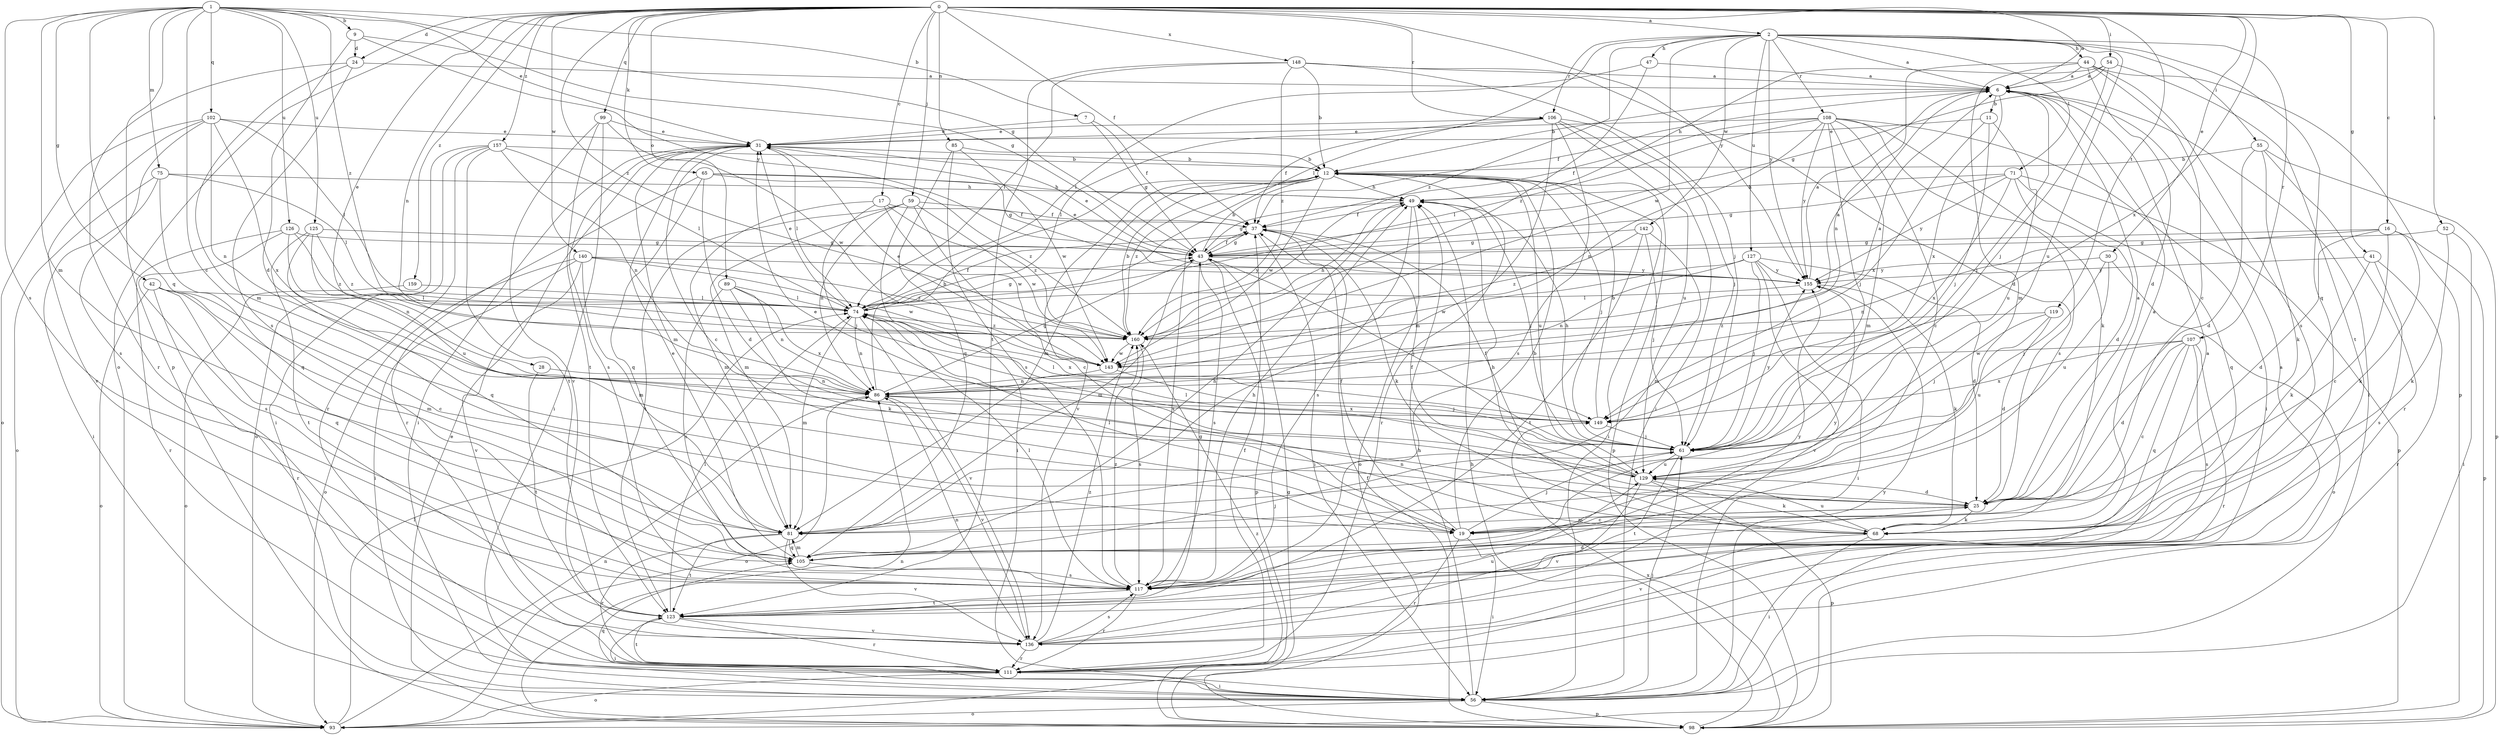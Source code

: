 strict digraph  {
0;
1;
2;
6;
7;
9;
11;
12;
16;
17;
19;
24;
25;
28;
30;
31;
37;
41;
42;
43;
44;
47;
49;
52;
54;
55;
56;
59;
61;
65;
68;
71;
74;
75;
81;
85;
86;
89;
93;
98;
99;
102;
105;
106;
107;
108;
111;
117;
119;
123;
125;
126;
127;
129;
136;
140;
142;
143;
148;
149;
155;
157;
159;
160;
0 -> 2  [label=a];
0 -> 6  [label=a];
0 -> 16  [label=c];
0 -> 17  [label=c];
0 -> 24  [label=d];
0 -> 28  [label=e];
0 -> 30  [label=e];
0 -> 37  [label=f];
0 -> 41  [label=g];
0 -> 52  [label=i];
0 -> 54  [label=i];
0 -> 59  [label=j];
0 -> 65  [label=k];
0 -> 85  [label=n];
0 -> 86  [label=n];
0 -> 89  [label=o];
0 -> 93  [label=o];
0 -> 99  [label=q];
0 -> 106  [label=r];
0 -> 119  [label=t];
0 -> 140  [label=w];
0 -> 148  [label=x];
0 -> 149  [label=x];
0 -> 155  [label=y];
0 -> 157  [label=z];
0 -> 159  [label=z];
0 -> 160  [label=z];
1 -> 7  [label=b];
1 -> 9  [label=b];
1 -> 19  [label=c];
1 -> 31  [label=e];
1 -> 42  [label=g];
1 -> 43  [label=g];
1 -> 75  [label=m];
1 -> 81  [label=m];
1 -> 98  [label=p];
1 -> 102  [label=q];
1 -> 105  [label=q];
1 -> 117  [label=s];
1 -> 125  [label=u];
1 -> 126  [label=u];
1 -> 160  [label=z];
2 -> 6  [label=a];
2 -> 44  [label=h];
2 -> 47  [label=h];
2 -> 55  [label=i];
2 -> 71  [label=l];
2 -> 74  [label=l];
2 -> 105  [label=q];
2 -> 106  [label=r];
2 -> 107  [label=r];
2 -> 108  [label=r];
2 -> 127  [label=u];
2 -> 129  [label=u];
2 -> 142  [label=w];
2 -> 143  [label=w];
2 -> 155  [label=y];
2 -> 160  [label=z];
6 -> 11  [label=b];
6 -> 12  [label=b];
6 -> 37  [label=f];
6 -> 56  [label=i];
6 -> 61  [label=j];
6 -> 149  [label=x];
7 -> 31  [label=e];
7 -> 37  [label=f];
7 -> 43  [label=g];
9 -> 24  [label=d];
9 -> 25  [label=d];
9 -> 43  [label=g];
9 -> 155  [label=y];
11 -> 31  [label=e];
11 -> 61  [label=j];
11 -> 129  [label=u];
11 -> 149  [label=x];
12 -> 49  [label=h];
12 -> 56  [label=i];
12 -> 61  [label=j];
12 -> 81  [label=m];
12 -> 98  [label=p];
12 -> 111  [label=r];
12 -> 129  [label=u];
12 -> 136  [label=v];
12 -> 143  [label=w];
12 -> 160  [label=z];
16 -> 19  [label=c];
16 -> 25  [label=d];
16 -> 43  [label=g];
16 -> 68  [label=k];
16 -> 86  [label=n];
16 -> 98  [label=p];
17 -> 37  [label=f];
17 -> 61  [label=j];
17 -> 81  [label=m];
17 -> 143  [label=w];
17 -> 160  [label=z];
19 -> 12  [label=b];
19 -> 37  [label=f];
19 -> 56  [label=i];
19 -> 61  [label=j];
19 -> 74  [label=l];
19 -> 111  [label=r];
24 -> 6  [label=a];
24 -> 81  [label=m];
24 -> 111  [label=r];
24 -> 117  [label=s];
25 -> 6  [label=a];
25 -> 19  [label=c];
25 -> 37  [label=f];
25 -> 68  [label=k];
25 -> 81  [label=m];
28 -> 86  [label=n];
28 -> 123  [label=t];
30 -> 61  [label=j];
30 -> 93  [label=o];
30 -> 129  [label=u];
30 -> 155  [label=y];
31 -> 12  [label=b];
31 -> 19  [label=c];
31 -> 56  [label=i];
31 -> 74  [label=l];
31 -> 81  [label=m];
31 -> 117  [label=s];
37 -> 43  [label=g];
37 -> 56  [label=i];
37 -> 68  [label=k];
37 -> 117  [label=s];
41 -> 68  [label=k];
41 -> 111  [label=r];
41 -> 117  [label=s];
41 -> 155  [label=y];
42 -> 19  [label=c];
42 -> 74  [label=l];
42 -> 81  [label=m];
42 -> 93  [label=o];
42 -> 105  [label=q];
42 -> 111  [label=r];
43 -> 12  [label=b];
43 -> 31  [label=e];
43 -> 37  [label=f];
43 -> 61  [label=j];
43 -> 81  [label=m];
43 -> 98  [label=p];
43 -> 117  [label=s];
43 -> 155  [label=y];
44 -> 6  [label=a];
44 -> 19  [label=c];
44 -> 25  [label=d];
44 -> 81  [label=m];
44 -> 86  [label=n];
44 -> 98  [label=p];
44 -> 117  [label=s];
47 -> 6  [label=a];
47 -> 74  [label=l];
47 -> 160  [label=z];
49 -> 37  [label=f];
49 -> 43  [label=g];
49 -> 61  [label=j];
49 -> 93  [label=o];
49 -> 117  [label=s];
52 -> 43  [label=g];
52 -> 56  [label=i];
52 -> 68  [label=k];
54 -> 6  [label=a];
54 -> 43  [label=g];
54 -> 49  [label=h];
54 -> 61  [label=j];
54 -> 123  [label=t];
55 -> 12  [label=b];
55 -> 25  [label=d];
55 -> 68  [label=k];
55 -> 98  [label=p];
55 -> 111  [label=r];
56 -> 49  [label=h];
56 -> 61  [label=j];
56 -> 93  [label=o];
56 -> 98  [label=p];
56 -> 105  [label=q];
56 -> 155  [label=y];
59 -> 19  [label=c];
59 -> 37  [label=f];
59 -> 56  [label=i];
59 -> 81  [label=m];
59 -> 86  [label=n];
59 -> 123  [label=t];
59 -> 143  [label=w];
61 -> 49  [label=h];
61 -> 123  [label=t];
61 -> 129  [label=u];
61 -> 155  [label=y];
65 -> 25  [label=d];
65 -> 43  [label=g];
65 -> 49  [label=h];
65 -> 105  [label=q];
65 -> 111  [label=r];
65 -> 160  [label=z];
68 -> 6  [label=a];
68 -> 49  [label=h];
68 -> 56  [label=i];
68 -> 86  [label=n];
68 -> 129  [label=u];
68 -> 136  [label=v];
71 -> 25  [label=d];
71 -> 43  [label=g];
71 -> 49  [label=h];
71 -> 98  [label=p];
71 -> 105  [label=q];
71 -> 149  [label=x];
71 -> 155  [label=y];
74 -> 31  [label=e];
74 -> 37  [label=f];
74 -> 43  [label=g];
74 -> 81  [label=m];
74 -> 86  [label=n];
74 -> 136  [label=v];
74 -> 149  [label=x];
74 -> 160  [label=z];
75 -> 49  [label=h];
75 -> 56  [label=i];
75 -> 74  [label=l];
75 -> 93  [label=o];
75 -> 105  [label=q];
81 -> 105  [label=q];
81 -> 111  [label=r];
81 -> 123  [label=t];
81 -> 136  [label=v];
85 -> 12  [label=b];
85 -> 105  [label=q];
85 -> 117  [label=s];
85 -> 143  [label=w];
86 -> 12  [label=b];
86 -> 43  [label=g];
86 -> 93  [label=o];
86 -> 136  [label=v];
86 -> 149  [label=x];
89 -> 68  [label=k];
89 -> 74  [label=l];
89 -> 86  [label=n];
89 -> 117  [label=s];
89 -> 149  [label=x];
93 -> 74  [label=l];
93 -> 86  [label=n];
98 -> 31  [label=e];
98 -> 37  [label=f];
98 -> 43  [label=g];
98 -> 49  [label=h];
98 -> 86  [label=n];
98 -> 149  [label=x];
98 -> 160  [label=z];
99 -> 31  [label=e];
99 -> 56  [label=i];
99 -> 123  [label=t];
99 -> 136  [label=v];
99 -> 143  [label=w];
102 -> 31  [label=e];
102 -> 74  [label=l];
102 -> 86  [label=n];
102 -> 93  [label=o];
102 -> 117  [label=s];
102 -> 136  [label=v];
102 -> 149  [label=x];
105 -> 31  [label=e];
105 -> 49  [label=h];
105 -> 61  [label=j];
105 -> 81  [label=m];
105 -> 117  [label=s];
105 -> 155  [label=y];
106 -> 31  [label=e];
106 -> 37  [label=f];
106 -> 56  [label=i];
106 -> 61  [label=j];
106 -> 74  [label=l];
106 -> 81  [label=m];
106 -> 117  [label=s];
106 -> 129  [label=u];
107 -> 19  [label=c];
107 -> 25  [label=d];
107 -> 105  [label=q];
107 -> 111  [label=r];
107 -> 117  [label=s];
107 -> 143  [label=w];
107 -> 149  [label=x];
108 -> 19  [label=c];
108 -> 31  [label=e];
108 -> 37  [label=f];
108 -> 56  [label=i];
108 -> 61  [label=j];
108 -> 68  [label=k];
108 -> 74  [label=l];
108 -> 81  [label=m];
108 -> 86  [label=n];
108 -> 117  [label=s];
108 -> 155  [label=y];
111 -> 37  [label=f];
111 -> 56  [label=i];
111 -> 93  [label=o];
111 -> 123  [label=t];
117 -> 25  [label=d];
117 -> 49  [label=h];
117 -> 74  [label=l];
117 -> 111  [label=r];
117 -> 123  [label=t];
117 -> 155  [label=y];
117 -> 160  [label=z];
119 -> 25  [label=d];
119 -> 61  [label=j];
119 -> 129  [label=u];
119 -> 160  [label=z];
123 -> 6  [label=a];
123 -> 43  [label=g];
123 -> 56  [label=i];
123 -> 74  [label=l];
123 -> 111  [label=r];
123 -> 136  [label=v];
125 -> 43  [label=g];
125 -> 105  [label=q];
125 -> 123  [label=t];
125 -> 129  [label=u];
125 -> 160  [label=z];
126 -> 43  [label=g];
126 -> 86  [label=n];
126 -> 111  [label=r];
126 -> 117  [label=s];
126 -> 160  [label=z];
127 -> 25  [label=d];
127 -> 56  [label=i];
127 -> 61  [label=j];
127 -> 86  [label=n];
127 -> 136  [label=v];
127 -> 143  [label=w];
127 -> 155  [label=y];
129 -> 25  [label=d];
129 -> 31  [label=e];
129 -> 37  [label=f];
129 -> 68  [label=k];
129 -> 74  [label=l];
129 -> 98  [label=p];
129 -> 136  [label=v];
136 -> 6  [label=a];
136 -> 86  [label=n];
136 -> 111  [label=r];
136 -> 117  [label=s];
136 -> 129  [label=u];
136 -> 160  [label=z];
140 -> 56  [label=i];
140 -> 81  [label=m];
140 -> 93  [label=o];
140 -> 136  [label=v];
140 -> 143  [label=w];
140 -> 155  [label=y];
140 -> 160  [label=z];
142 -> 43  [label=g];
142 -> 61  [label=j];
142 -> 81  [label=m];
142 -> 123  [label=t];
142 -> 160  [label=z];
143 -> 6  [label=a];
143 -> 31  [label=e];
143 -> 61  [label=j];
143 -> 86  [label=n];
148 -> 6  [label=a];
148 -> 12  [label=b];
148 -> 25  [label=d];
148 -> 61  [label=j];
148 -> 74  [label=l];
148 -> 123  [label=t];
148 -> 160  [label=z];
149 -> 12  [label=b];
149 -> 61  [label=j];
149 -> 74  [label=l];
155 -> 6  [label=a];
155 -> 31  [label=e];
155 -> 68  [label=k];
155 -> 74  [label=l];
157 -> 12  [label=b];
157 -> 56  [label=i];
157 -> 74  [label=l];
157 -> 86  [label=n];
157 -> 93  [label=o];
157 -> 111  [label=r];
157 -> 123  [label=t];
159 -> 74  [label=l];
159 -> 93  [label=o];
160 -> 6  [label=a];
160 -> 12  [label=b];
160 -> 49  [label=h];
160 -> 117  [label=s];
160 -> 143  [label=w];
}
